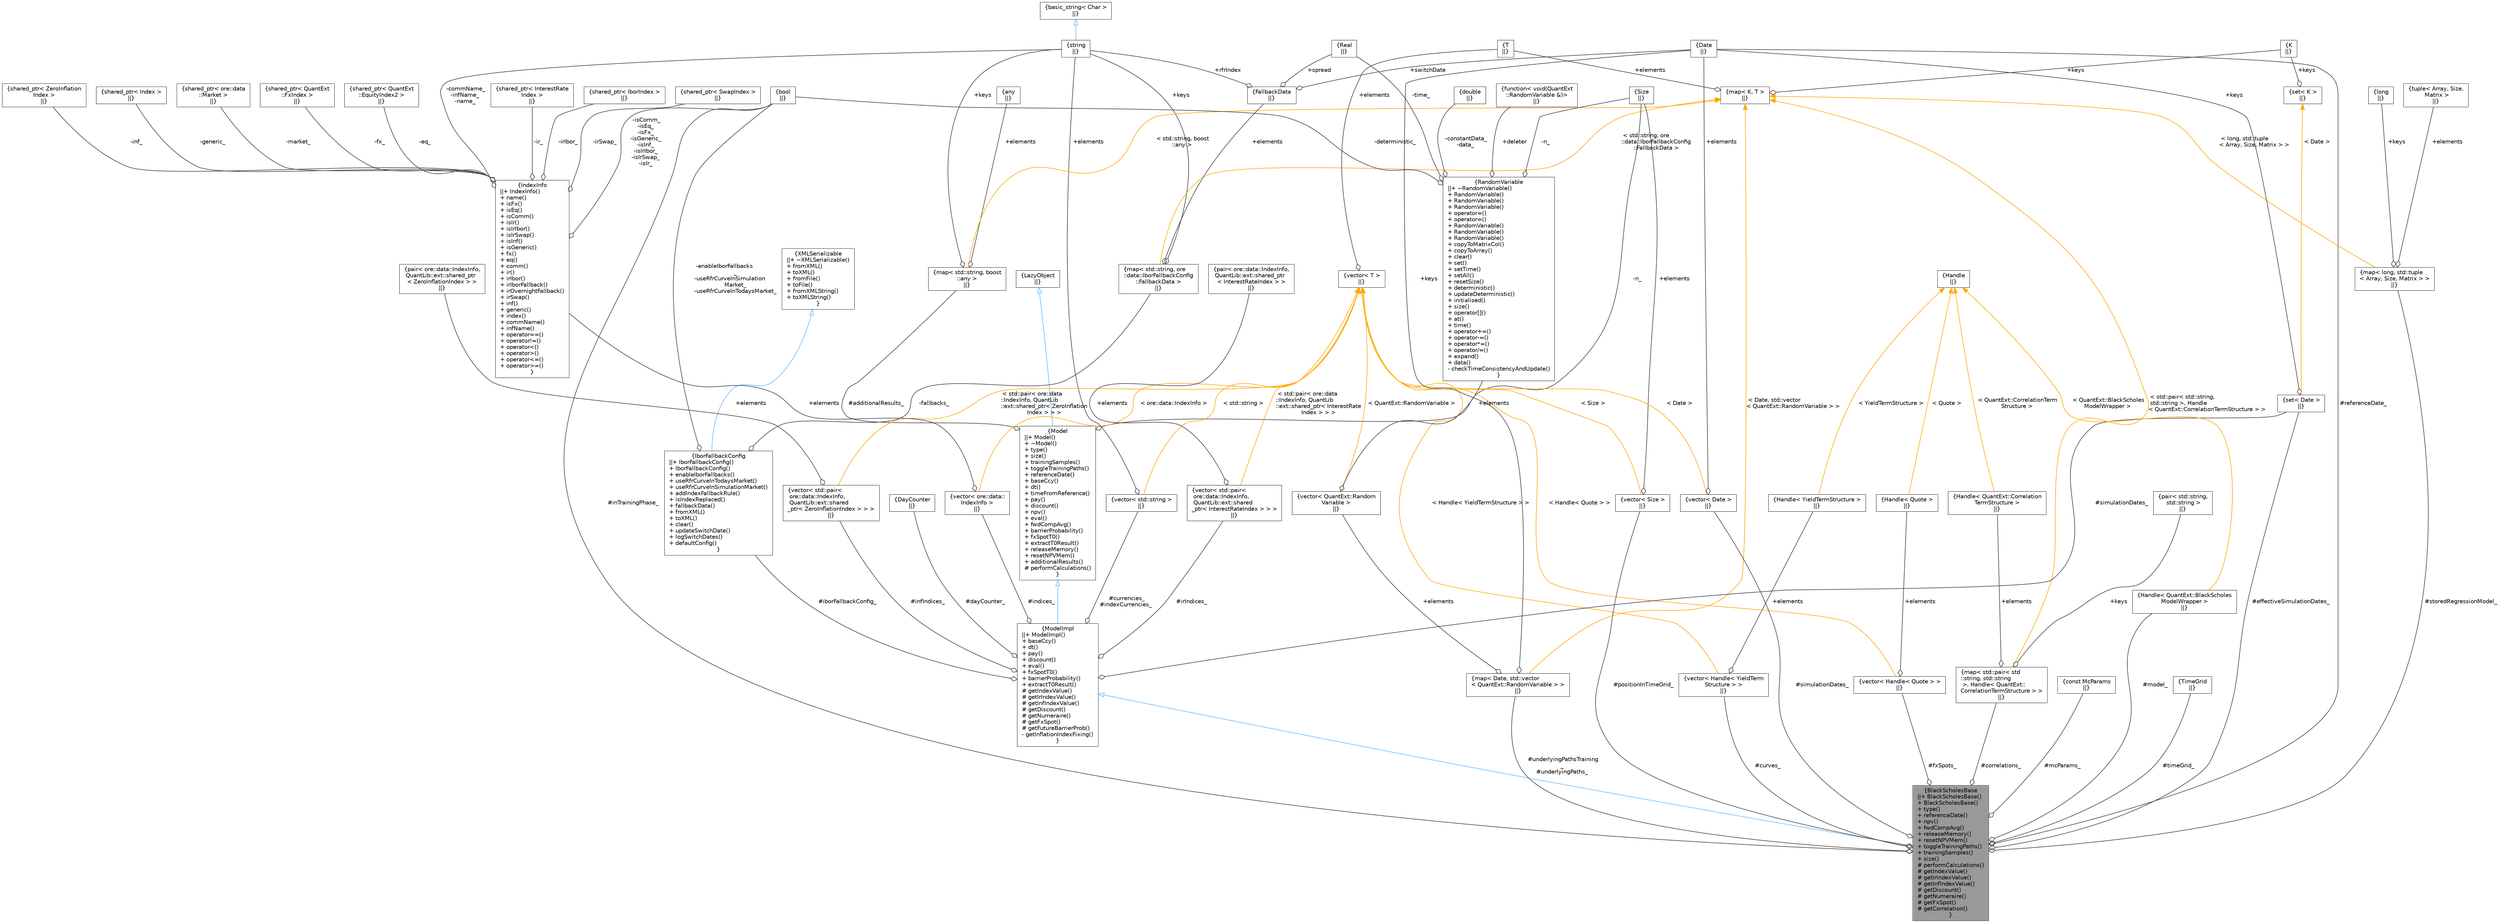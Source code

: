 digraph "BlackScholesBase"
{
 // INTERACTIVE_SVG=YES
 // LATEX_PDF_SIZE
  bgcolor="transparent";
  edge [fontname=Helvetica,fontsize=10,labelfontname=Helvetica,labelfontsize=10];
  node [fontname=Helvetica,fontsize=10,shape=box,height=0.2,width=0.4];
  Node1 [label="{BlackScholesBase\n||+ BlackScholesBase()\l+ BlackScholesBase()\l+ type()\l+ referenceDate()\l+ npv()\l+ fwdCompAvg()\l+ releaseMemory()\l+ resetNPVMem()\l+ toggleTrainingPaths()\l+ trainingSamples()\l+ size()\l# performCalculations()\l# getIndexValue()\l# getIrIndexValue()\l# getInfIndexValue()\l# getDiscount()\l# getNumeraire()\l# getFxSpot()\l# getCorrelation()\l}",height=0.2,width=0.4,color="gray40", fillcolor="grey60", style="filled", fontcolor="black",tooltip=" "];
  Node2 -> Node1 [dir="back",color="steelblue1",style="solid",arrowtail="onormal"];
  Node2 [label="{ModelImpl\n||+ ModelImpl()\l+ baseCcy()\l+ dt()\l+ pay()\l+ discount()\l+ eval()\l+ fxSpotT0()\l+ barrierProbability()\l+ extractT0Result()\l# getIndexValue()\l# getIrIndexValue()\l# getInfIndexValue()\l# getDiscount()\l# getNumeraire()\l# getFxSpot()\l# getFutureBarrierProb()\l- getInflationIndexFixing()\l}",height=0.2,width=0.4,color="gray40", fillcolor="white", style="filled",URL="$classore_1_1data_1_1_model_impl.html",tooltip=" "];
  Node3 -> Node2 [dir="back",color="steelblue1",style="solid",arrowtail="onormal"];
  Node3 [label="{Model\n||+ Model()\l+ ~Model()\l+ type()\l+ size()\l+ trainingSamples()\l+ toggleTrainingPaths()\l+ referenceDate()\l+ baseCcy()\l+ dt()\l+ timeFromReference()\l+ pay()\l+ discount()\l+ npv()\l+ eval()\l+ fwdCompAvg()\l+ barrierProbability()\l+ fxSpotT0()\l+ extractT0Result()\l+ releaseMemory()\l+ resetNPVMem()\l+ additionalResults()\l# performCalculations()\l}",height=0.2,width=0.4,color="gray40", fillcolor="white", style="filled",URL="$classore_1_1data_1_1_model.html",tooltip=" "];
  Node4 -> Node3 [dir="back",color="steelblue1",style="solid",arrowtail="onormal"];
  Node4 [label="{LazyObject\n||}",height=0.2,width=0.4,color="gray40", fillcolor="white", style="filled",URL="$class_lazy_object.html",tooltip=" "];
  Node5 -> Node3 [color="grey25",style="solid",label=" #additionalResults_" ,arrowhead="odiamond"];
  Node5 [label="{map\< std::string, boost\l::any \>\n||}",height=0.2,width=0.4,color="gray40", fillcolor="white", style="filled",tooltip=" "];
  Node6 -> Node5 [color="grey25",style="solid",label=" +keys" ,arrowhead="odiamond"];
  Node6 [label="{string\n||}",height=0.2,width=0.4,color="gray40", fillcolor="white", style="filled",tooltip=" "];
  Node7 -> Node6 [dir="back",color="steelblue1",style="solid",arrowtail="onormal"];
  Node7 [label="{basic_string\< Char \>\n||}",height=0.2,width=0.4,color="gray40", fillcolor="white", style="filled",tooltip=" "];
  Node8 -> Node5 [color="grey25",style="solid",label=" +elements" ,arrowhead="odiamond"];
  Node8 [label="{any\n||}",height=0.2,width=0.4,color="gray40", fillcolor="white", style="filled",tooltip=" "];
  Node9 -> Node5 [dir="back",color="orange",style="solid",label=" \< std::string, boost\l::any \>" ];
  Node9 [label="{map\< K, T \>\n||}",height=0.2,width=0.4,color="gray40", fillcolor="white", style="filled",tooltip=" "];
  Node10 -> Node9 [color="grey25",style="solid",label=" +keys" ,arrowhead="odiamond"];
  Node10 [label="{K\n||}",height=0.2,width=0.4,color="gray40", fillcolor="white", style="filled",tooltip=" "];
  Node11 -> Node9 [color="grey25",style="solid",label=" +elements" ,arrowhead="odiamond"];
  Node11 [label="{T\n||}",height=0.2,width=0.4,color="gray40", fillcolor="white", style="filled",tooltip=" "];
  Node12 -> Node3 [color="grey25",style="solid",label=" -n_" ,arrowhead="odiamond"];
  Node12 [label="{Size\n||}",height=0.2,width=0.4,color="gray40", fillcolor="white", style="filled",tooltip=" "];
  Node13 -> Node2 [color="grey25",style="solid",label=" #dayCounter_" ,arrowhead="odiamond"];
  Node13 [label="{DayCounter\n||}",height=0.2,width=0.4,color="gray40", fillcolor="white", style="filled",tooltip=" "];
  Node14 -> Node2 [color="grey25",style="solid",label=" #currencies_\n#indexCurrencies_" ,arrowhead="odiamond"];
  Node14 [label="{vector\< std::string \>\n||}",height=0.2,width=0.4,color="gray40", fillcolor="white", style="filled",tooltip=" "];
  Node6 -> Node14 [color="grey25",style="solid",label=" +elements" ,arrowhead="odiamond"];
  Node15 -> Node14 [dir="back",color="orange",style="solid",label=" \< std::string \>" ];
  Node15 [label="{vector\< T \>\n||}",height=0.2,width=0.4,color="gray40", fillcolor="white", style="filled",tooltip=" "];
  Node11 -> Node15 [color="grey25",style="solid",label=" +elements" ,arrowhead="odiamond"];
  Node16 -> Node2 [color="grey25",style="solid",label=" #simulationDates_" ,arrowhead="odiamond"];
  Node16 [label="{set\< Date \>\n||}",height=0.2,width=0.4,color="gray40", fillcolor="white", style="filled",tooltip=" "];
  Node17 -> Node16 [color="grey25",style="solid",label=" +keys" ,arrowhead="odiamond"];
  Node17 [label="{Date\n||}",height=0.2,width=0.4,color="gray40", fillcolor="white", style="filled",tooltip=" "];
  Node18 -> Node16 [dir="back",color="orange",style="solid",label=" \< Date \>" ];
  Node18 [label="{set\< K \>\n||}",height=0.2,width=0.4,color="gray40", fillcolor="white", style="filled",tooltip=" "];
  Node10 -> Node18 [color="grey25",style="solid",label=" +keys" ,arrowhead="odiamond"];
  Node19 -> Node2 [color="grey25",style="solid",label=" #iborFallbackConfig_" ,arrowhead="odiamond"];
  Node19 [label="{IborFallbackConfig\n||+ IborFallbackConfig()\l+ IborFallbackConfig()\l+ enableIborFallbacks()\l+ useRfrCurveInTodaysMarket()\l+ useRfrCurveInSimulationMarket()\l+ addIndexFallbackRule()\l+ isIndexReplaced()\l+ fallbackData()\l+ fromXML()\l+ toXML()\l+ clear()\l+ updateSwitchDate()\l+ logSwitchDates()\l+ defaultConfig()\l}",height=0.2,width=0.4,color="gray40", fillcolor="white", style="filled",URL="$classore_1_1data_1_1_ibor_fallback_config.html",tooltip=" "];
  Node20 -> Node19 [dir="back",color="steelblue1",style="solid",arrowtail="onormal"];
  Node20 [label="{XMLSerializable\n||+ ~XMLSerializable()\l+ fromXML()\l+ toXML()\l+ fromFile()\l+ toFile()\l+ fromXMLString()\l+ toXMLString()\l}",height=0.2,width=0.4,color="gray40", fillcolor="white", style="filled",URL="$classore_1_1data_1_1_x_m_l_serializable.html",tooltip="Base class for all serializable classes."];
  Node21 -> Node19 [color="grey25",style="solid",label=" -enableIborFallbacks\l_\n-useRfrCurveInSimulation\lMarket_\n-useRfrCurveInTodaysMarket_" ,arrowhead="odiamond"];
  Node21 [label="{bool\n||}",height=0.2,width=0.4,color="gray40", fillcolor="white", style="filled",URL="$classbool.html",tooltip=" "];
  Node22 -> Node19 [color="grey25",style="solid",label=" -fallbacks_" ,arrowhead="odiamond"];
  Node22 [label="{map\< std::string, ore\l::data::IborFallbackConfig\l::FallbackData \>\n||}",height=0.2,width=0.4,color="gray40", fillcolor="white", style="filled",tooltip=" "];
  Node6 -> Node22 [color="grey25",style="solid",label=" +keys" ,arrowhead="odiamond"];
  Node23 -> Node22 [color="grey25",style="solid",label=" +elements" ,arrowhead="odiamond"];
  Node23 [label="{FallbackData\n||}",height=0.2,width=0.4,color="gray40", fillcolor="white", style="filled",URL="$structore_1_1data_1_1_ibor_fallback_config_1_1_fallback_data.html",tooltip=" "];
  Node6 -> Node23 [color="grey25",style="solid",label=" +rfrIndex" ,arrowhead="odiamond"];
  Node24 -> Node23 [color="grey25",style="solid",label=" +spread" ,arrowhead="odiamond"];
  Node24 [label="{Real\n||}",height=0.2,width=0.4,color="gray40", fillcolor="white", style="filled",tooltip=" "];
  Node17 -> Node23 [color="grey25",style="solid",label=" +switchDate" ,arrowhead="odiamond"];
  Node9 -> Node22 [dir="back",color="orange",style="solid",label=" \< std::string, ore\l::data::IborFallbackConfig\l::FallbackData \>" ];
  Node25 -> Node2 [color="grey25",style="solid",label=" #irIndices_" ,arrowhead="odiamond"];
  Node25 [label="{vector\< std::pair\<\l ore::data::IndexInfo,\l QuantLib::ext::shared\l_ptr\< InterestRateIndex \> \> \>\n||}",height=0.2,width=0.4,color="gray40", fillcolor="white", style="filled",tooltip=" "];
  Node26 -> Node25 [color="grey25",style="solid",label=" +elements" ,arrowhead="odiamond"];
  Node26 [label="{pair\< ore::data::IndexInfo,\l QuantLib::ext::shared_ptr\l\< InterestRateIndex \> \>\n||}",height=0.2,width=0.4,color="gray40", fillcolor="white", style="filled",tooltip=" "];
  Node15 -> Node25 [dir="back",color="orange",style="solid",label=" \< std::pair\< ore::data\l::IndexInfo, QuantLib\l::ext::shared_ptr\< InterestRate\lIndex \> \> \>" ];
  Node27 -> Node2 [color="grey25",style="solid",label=" #infIndices_" ,arrowhead="odiamond"];
  Node27 [label="{vector\< std::pair\<\l ore::data::IndexInfo,\l QuantLib::ext::shared\l_ptr\< ZeroInflationIndex \> \> \>\n||}",height=0.2,width=0.4,color="gray40", fillcolor="white", style="filled",tooltip=" "];
  Node28 -> Node27 [color="grey25",style="solid",label=" +elements" ,arrowhead="odiamond"];
  Node28 [label="{pair\< ore::data::IndexInfo,\l QuantLib::ext::shared_ptr\l\< ZeroInflationIndex \> \>\n||}",height=0.2,width=0.4,color="gray40", fillcolor="white", style="filled",tooltip=" "];
  Node15 -> Node27 [dir="back",color="orange",style="solid",label=" \< std::pair\< ore::data\l::IndexInfo, QuantLib\l::ext::shared_ptr\< ZeroInflation\lIndex \> \> \>" ];
  Node29 -> Node2 [color="grey25",style="solid",label=" #indices_" ,arrowhead="odiamond"];
  Node29 [label="{vector\< ore::data::\lIndexInfo \>\n||}",height=0.2,width=0.4,color="gray40", fillcolor="white", style="filled",tooltip=" "];
  Node30 -> Node29 [color="grey25",style="solid",label=" +elements" ,arrowhead="odiamond"];
  Node30 [label="{IndexInfo\n||+ IndexInfo()\l+ name()\l+ isFx()\l+ isEq()\l+ isComm()\l+ isIr()\l+ isIrIbor()\l+ isIrSwap()\l+ isInf()\l+ isGeneric()\l+ fx()\l+ eq()\l+ comm()\l+ ir()\l+ irIbor()\l+ irIborFallback()\l+ irOvernightFallback()\l+ irSwap()\l+ inf()\l+ generic()\l+ index()\l+ commName()\l+ infName()\l+ operator==()\l+ operator!=()\l+ operator\<()\l+ operator\>()\l+ operator\<=()\l+ operator\>=()\l}",height=0.2,width=0.4,color="gray40", fillcolor="white", style="filled",URL="$classore_1_1data_1_1_index_info.html",tooltip=" "];
  Node6 -> Node30 [color="grey25",style="solid",label=" -commName_\n-infName_\n-name_" ,arrowhead="odiamond"];
  Node31 -> Node30 [color="grey25",style="solid",label=" -market_" ,arrowhead="odiamond"];
  Node31 [label="{shared_ptr\< ore::data\l::Market \>\n||}",height=0.2,width=0.4,color="gray40", fillcolor="white", style="filled",tooltip=" "];
  Node21 -> Node30 [color="grey25",style="solid",label=" -isComm_\n-isEq_\n-isFx_\n-isGeneric_\n-isInf_\n-isIrIbor_\n-isIrSwap_\n-isIr_" ,arrowhead="odiamond"];
  Node32 -> Node30 [color="grey25",style="solid",label=" -fx_" ,arrowhead="odiamond"];
  Node32 [label="{shared_ptr\< QuantExt\l::FxIndex \>\n||}",height=0.2,width=0.4,color="gray40", fillcolor="white", style="filled",tooltip=" "];
  Node33 -> Node30 [color="grey25",style="solid",label=" -eq_" ,arrowhead="odiamond"];
  Node33 [label="{shared_ptr\< QuantExt\l::EquityIndex2 \>\n||}",height=0.2,width=0.4,color="gray40", fillcolor="white", style="filled",tooltip=" "];
  Node34 -> Node30 [color="grey25",style="solid",label=" -ir_" ,arrowhead="odiamond"];
  Node34 [label="{shared_ptr\< InterestRate\lIndex \>\n||}",height=0.2,width=0.4,color="gray40", fillcolor="white", style="filled",tooltip=" "];
  Node35 -> Node30 [color="grey25",style="solid",label=" -irIbor_" ,arrowhead="odiamond"];
  Node35 [label="{shared_ptr\< IborIndex \>\n||}",height=0.2,width=0.4,color="gray40", fillcolor="white", style="filled",tooltip=" "];
  Node36 -> Node30 [color="grey25",style="solid",label=" -irSwap_" ,arrowhead="odiamond"];
  Node36 [label="{shared_ptr\< SwapIndex \>\n||}",height=0.2,width=0.4,color="gray40", fillcolor="white", style="filled",tooltip=" "];
  Node37 -> Node30 [color="grey25",style="solid",label=" -inf_" ,arrowhead="odiamond"];
  Node37 [label="{shared_ptr\< ZeroInflation\lIndex \>\n||}",height=0.2,width=0.4,color="gray40", fillcolor="white", style="filled",tooltip=" "];
  Node38 -> Node30 [color="grey25",style="solid",label=" -generic_" ,arrowhead="odiamond"];
  Node38 [label="{shared_ptr\< Index \>\n||}",height=0.2,width=0.4,color="gray40", fillcolor="white", style="filled",tooltip=" "];
  Node15 -> Node29 [dir="back",color="orange",style="solid",label=" \< ore::data::IndexInfo \>" ];
  Node39 -> Node1 [color="grey25",style="solid",label=" #curves_" ,arrowhead="odiamond"];
  Node39 [label="{vector\< Handle\< YieldTerm\lStructure \> \>\n||}",height=0.2,width=0.4,color="gray40", fillcolor="white", style="filled",tooltip=" "];
  Node40 -> Node39 [color="grey25",style="solid",label=" +elements" ,arrowhead="odiamond"];
  Node40 [label="{Handle\< YieldTermStructure \>\n||}",height=0.2,width=0.4,color="gray40", fillcolor="white", style="filled",tooltip=" "];
  Node41 -> Node40 [dir="back",color="orange",style="solid",label=" \< YieldTermStructure \>" ];
  Node41 [label="{Handle\n||}",height=0.2,width=0.4,color="gray40", fillcolor="white", style="filled",tooltip=" "];
  Node15 -> Node39 [dir="back",color="orange",style="solid",label=" \< Handle\< YieldTermStructure \> \>" ];
  Node42 -> Node1 [color="grey25",style="solid",label=" #fxSpots_" ,arrowhead="odiamond"];
  Node42 [label="{vector\< Handle\< Quote \> \>\n||}",height=0.2,width=0.4,color="gray40", fillcolor="white", style="filled",tooltip=" "];
  Node43 -> Node42 [color="grey25",style="solid",label=" +elements" ,arrowhead="odiamond"];
  Node43 [label="{Handle\< Quote \>\n||}",height=0.2,width=0.4,color="gray40", fillcolor="white", style="filled",tooltip=" "];
  Node41 -> Node43 [dir="back",color="orange",style="solid",label=" \< Quote \>" ];
  Node15 -> Node42 [dir="back",color="orange",style="solid",label=" \< Handle\< Quote \> \>" ];
  Node44 -> Node1 [color="grey25",style="solid",label=" #model_" ,arrowhead="odiamond"];
  Node44 [label="{Handle\< QuantExt::BlackScholes\lModelWrapper \>\n||}",height=0.2,width=0.4,color="gray40", fillcolor="white", style="filled",tooltip=" "];
  Node41 -> Node44 [dir="back",color="orange",style="solid",label=" \< QuantExt::BlackScholes\lModelWrapper \>" ];
  Node45 -> Node1 [color="grey25",style="solid",label=" #correlations_" ,arrowhead="odiamond"];
  Node45 [label="{map\< std::pair\< std\l::string, std::string\l \>, Handle\< QuantExt::\lCorrelationTermStructure \> \>\n||}",height=0.2,width=0.4,color="gray40", fillcolor="white", style="filled",tooltip=" "];
  Node46 -> Node45 [color="grey25",style="solid",label=" +keys" ,arrowhead="odiamond"];
  Node46 [label="{pair\< std::string,\l std::string \>\n||}",height=0.2,width=0.4,color="gray40", fillcolor="white", style="filled",tooltip=" "];
  Node47 -> Node45 [color="grey25",style="solid",label=" +elements" ,arrowhead="odiamond"];
  Node47 [label="{Handle\< QuantExt::Correlation\lTermStructure \>\n||}",height=0.2,width=0.4,color="gray40", fillcolor="white", style="filled",tooltip=" "];
  Node41 -> Node47 [dir="back",color="orange",style="solid",label=" \< QuantExt::CorrelationTerm\lStructure \>" ];
  Node9 -> Node45 [dir="back",color="orange",style="solid",label=" \< std::pair\< std::string,\l std::string \>, Handle\l\< QuantExt::CorrelationTermStructure \> \>" ];
  Node48 -> Node1 [color="grey25",style="solid",label=" #mcParams_" ,arrowhead="odiamond"];
  Node48 [label="{const McParams\n||}",height=0.2,width=0.4,color="gray40", fillcolor="white", style="filled",tooltip=" "];
  Node49 -> Node1 [color="grey25",style="solid",label=" #simulationDates_" ,arrowhead="odiamond"];
  Node49 [label="{vector\< Date \>\n||}",height=0.2,width=0.4,color="gray40", fillcolor="white", style="filled",tooltip=" "];
  Node17 -> Node49 [color="grey25",style="solid",label=" +elements" ,arrowhead="odiamond"];
  Node15 -> Node49 [dir="back",color="orange",style="solid",label=" \< Date \>" ];
  Node17 -> Node1 [color="grey25",style="solid",label=" #referenceDate_" ,arrowhead="odiamond"];
  Node16 -> Node1 [color="grey25",style="solid",label=" #effectiveSimulationDates_" ,arrowhead="odiamond"];
  Node50 -> Node1 [color="grey25",style="solid",label=" #timeGrid_" ,arrowhead="odiamond"];
  Node50 [label="{TimeGrid\n||}",height=0.2,width=0.4,color="gray40", fillcolor="white", style="filled",tooltip=" "];
  Node51 -> Node1 [color="grey25",style="solid",label=" #positionInTimeGrid_" ,arrowhead="odiamond"];
  Node51 [label="{vector\< Size \>\n||}",height=0.2,width=0.4,color="gray40", fillcolor="white", style="filled",tooltip=" "];
  Node12 -> Node51 [color="grey25",style="solid",label=" +elements" ,arrowhead="odiamond"];
  Node15 -> Node51 [dir="back",color="orange",style="solid",label=" \< Size \>" ];
  Node52 -> Node1 [color="grey25",style="solid",label=" #underlyingPathsTraining\l_\n#underlyingPaths_" ,arrowhead="odiamond"];
  Node52 [label="{map\< Date, std::vector\l\< QuantExt::RandomVariable \> \>\n||}",height=0.2,width=0.4,color="gray40", fillcolor="white", style="filled",tooltip=" "];
  Node17 -> Node52 [color="grey25",style="solid",label=" +keys" ,arrowhead="odiamond"];
  Node53 -> Node52 [color="grey25",style="solid",label=" +elements" ,arrowhead="odiamond"];
  Node53 [label="{vector\< QuantExt::Random\lVariable \>\n||}",height=0.2,width=0.4,color="gray40", fillcolor="white", style="filled",tooltip=" "];
  Node54 -> Node53 [color="grey25",style="solid",label=" +elements" ,arrowhead="odiamond"];
  Node54 [label="{RandomVariable\n||+ ~RandomVariable()\l+ RandomVariable()\l+ RandomVariable()\l+ RandomVariable()\l+ operator=()\l+ operator=()\l+ RandomVariable()\l+ RandomVariable()\l+ RandomVariable()\l+ copyToMatrixCol()\l+ copyToArray()\l+ clear()\l+ set()\l+ setTime()\l+ setAll()\l+ resetSize()\l+ deterministic()\l+ updateDeterministic()\l+ initialised()\l+ size()\l+ operator[]()\l+ at()\l+ time()\l+ operator+=()\l+ operator-=()\l+ operator*=()\l+ operator/=()\l+ expand()\l+ data()\l- checkTimeConsistencyAndUpdate()\l}",height=0.2,width=0.4,color="gray40", fillcolor="white", style="filled",URL="C:/dev/ORE/documentation/QuantExt/doc/quantext.tag$struct_quant_ext_1_1_random_variable.html",tooltip=" "];
  Node55 -> Node54 [color="grey25",style="solid",label=" +deleter" ,arrowhead="odiamond"];
  Node55 [label="{function\< void(QuantExt\l::RandomVariable &)\>\n||}",height=0.2,width=0.4,color="gray40", fillcolor="white", style="filled",tooltip=" "];
  Node12 -> Node54 [color="grey25",style="solid",label=" -n_" ,arrowhead="odiamond"];
  Node56 -> Node54 [color="grey25",style="solid",label=" -constantData_\n-data_" ,arrowhead="odiamond"];
  Node56 [label="{double\n||}",height=0.2,width=0.4,color="gray40", fillcolor="white", style="filled",tooltip=" "];
  Node21 -> Node54 [color="grey25",style="solid",label=" -deterministic_" ,arrowhead="odiamond"];
  Node24 -> Node54 [color="grey25",style="solid",label=" -time_" ,arrowhead="odiamond"];
  Node15 -> Node53 [dir="back",color="orange",style="solid",label=" \< QuantExt::RandomVariable \>" ];
  Node9 -> Node52 [dir="back",color="orange",style="solid",label=" \< Date, std::vector\l\< QuantExt::RandomVariable \> \>" ];
  Node21 -> Node1 [color="grey25",style="solid",label=" #inTrainingPhase_" ,arrowhead="odiamond"];
  Node57 -> Node1 [color="grey25",style="solid",label=" #storedRegressionModel_" ,arrowhead="odiamond"];
  Node57 [label="{map\< long, std::tuple\l\< Array, Size, Matrix \> \>\n||}",height=0.2,width=0.4,color="gray40", fillcolor="white", style="filled",tooltip=" "];
  Node58 -> Node57 [color="grey25",style="solid",label=" +keys" ,arrowhead="odiamond"];
  Node58 [label="{long\n||}",height=0.2,width=0.4,color="gray40", fillcolor="white", style="filled",tooltip=" "];
  Node59 -> Node57 [color="grey25",style="solid",label=" +elements" ,arrowhead="odiamond"];
  Node59 [label="{tuple\< Array, Size,\l Matrix \>\n||}",height=0.2,width=0.4,color="gray40", fillcolor="white", style="filled",tooltip=" "];
  Node9 -> Node57 [dir="back",color="orange",style="solid",label=" \< long, std::tuple\l\< Array, Size, Matrix \> \>" ];
}

